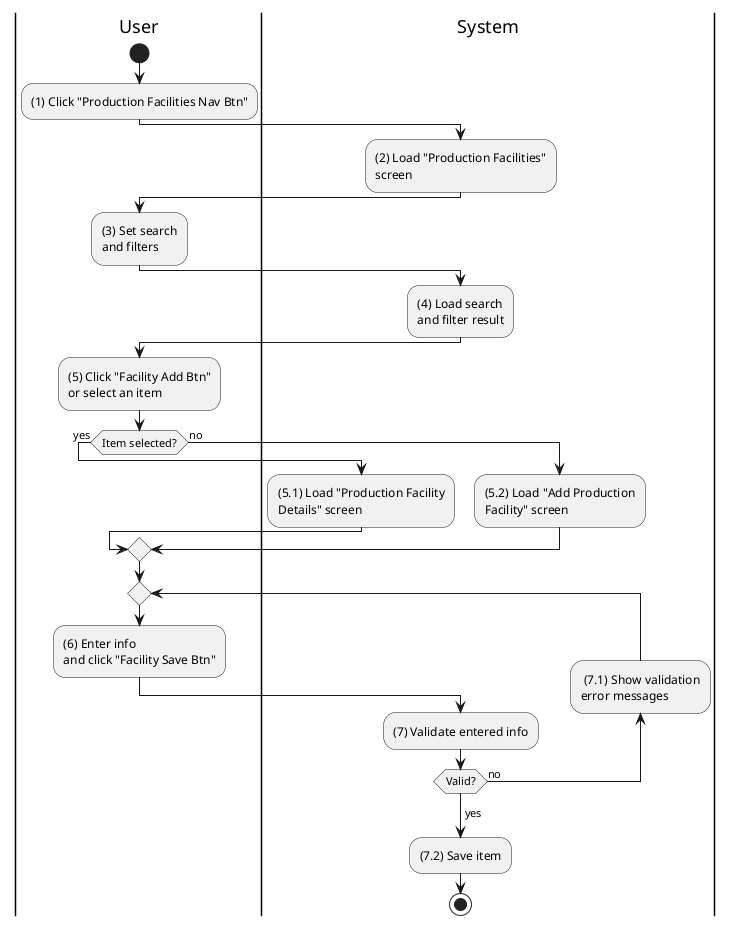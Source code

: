 @startuml production-facility-manage
|u|User
|s|System

|u|
start
:(1) Click "Production Facilities Nav Btn";

|s|
:(2) Load "Production Facilities"\nscreen;

|u|
:(3) Set search\nand filters;

|s|
:(4) Load search\nand filter result;

|u|
:(5) Click "Facility Add Btn"\nor select an item;

if (Item selected?) then (yes)
|s|
:(5.1) Load "Production Facility\nDetails" screen;
else (no)
:(5.2) Load "Add Production\nFacility" screen;
endif

|u|
repeat
    :(6) Enter info\nand click "Facility Save Btn";

    |s|
    :(7) Validate entered info;
    backward: (7.1) Show validation\nerror messages;
repeat while (Valid?) is (no)
->yes;
:(7.2) Save item;
stop
@enduml
